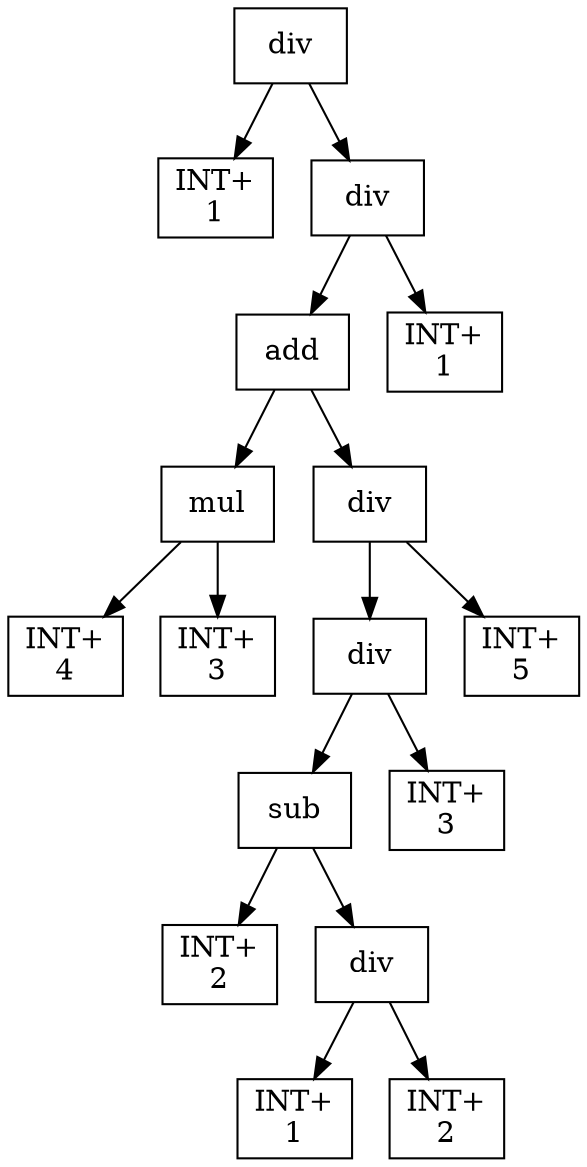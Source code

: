 digraph expr {
  node [shape=box];
  n1 [label="div"];
  n2 [label="INT+\n1"];
  n3 [label="div"];
  n4 [label="add"];
  n5 [label="mul"];
  n6 [label="INT+\n4"];
  n7 [label="INT+\n3"];
  n5 -> n6;
  n5 -> n7;
  n8 [label="div"];
  n9 [label="div"];
  n10 [label="sub"];
  n11 [label="INT+\n2"];
  n12 [label="div"];
  n13 [label="INT+\n1"];
  n14 [label="INT+\n2"];
  n12 -> n13;
  n12 -> n14;
  n10 -> n11;
  n10 -> n12;
  n15 [label="INT+\n3"];
  n9 -> n10;
  n9 -> n15;
  n16 [label="INT+\n5"];
  n8 -> n9;
  n8 -> n16;
  n4 -> n5;
  n4 -> n8;
  n17 [label="INT+\n1"];
  n3 -> n4;
  n3 -> n17;
  n1 -> n2;
  n1 -> n3;
}